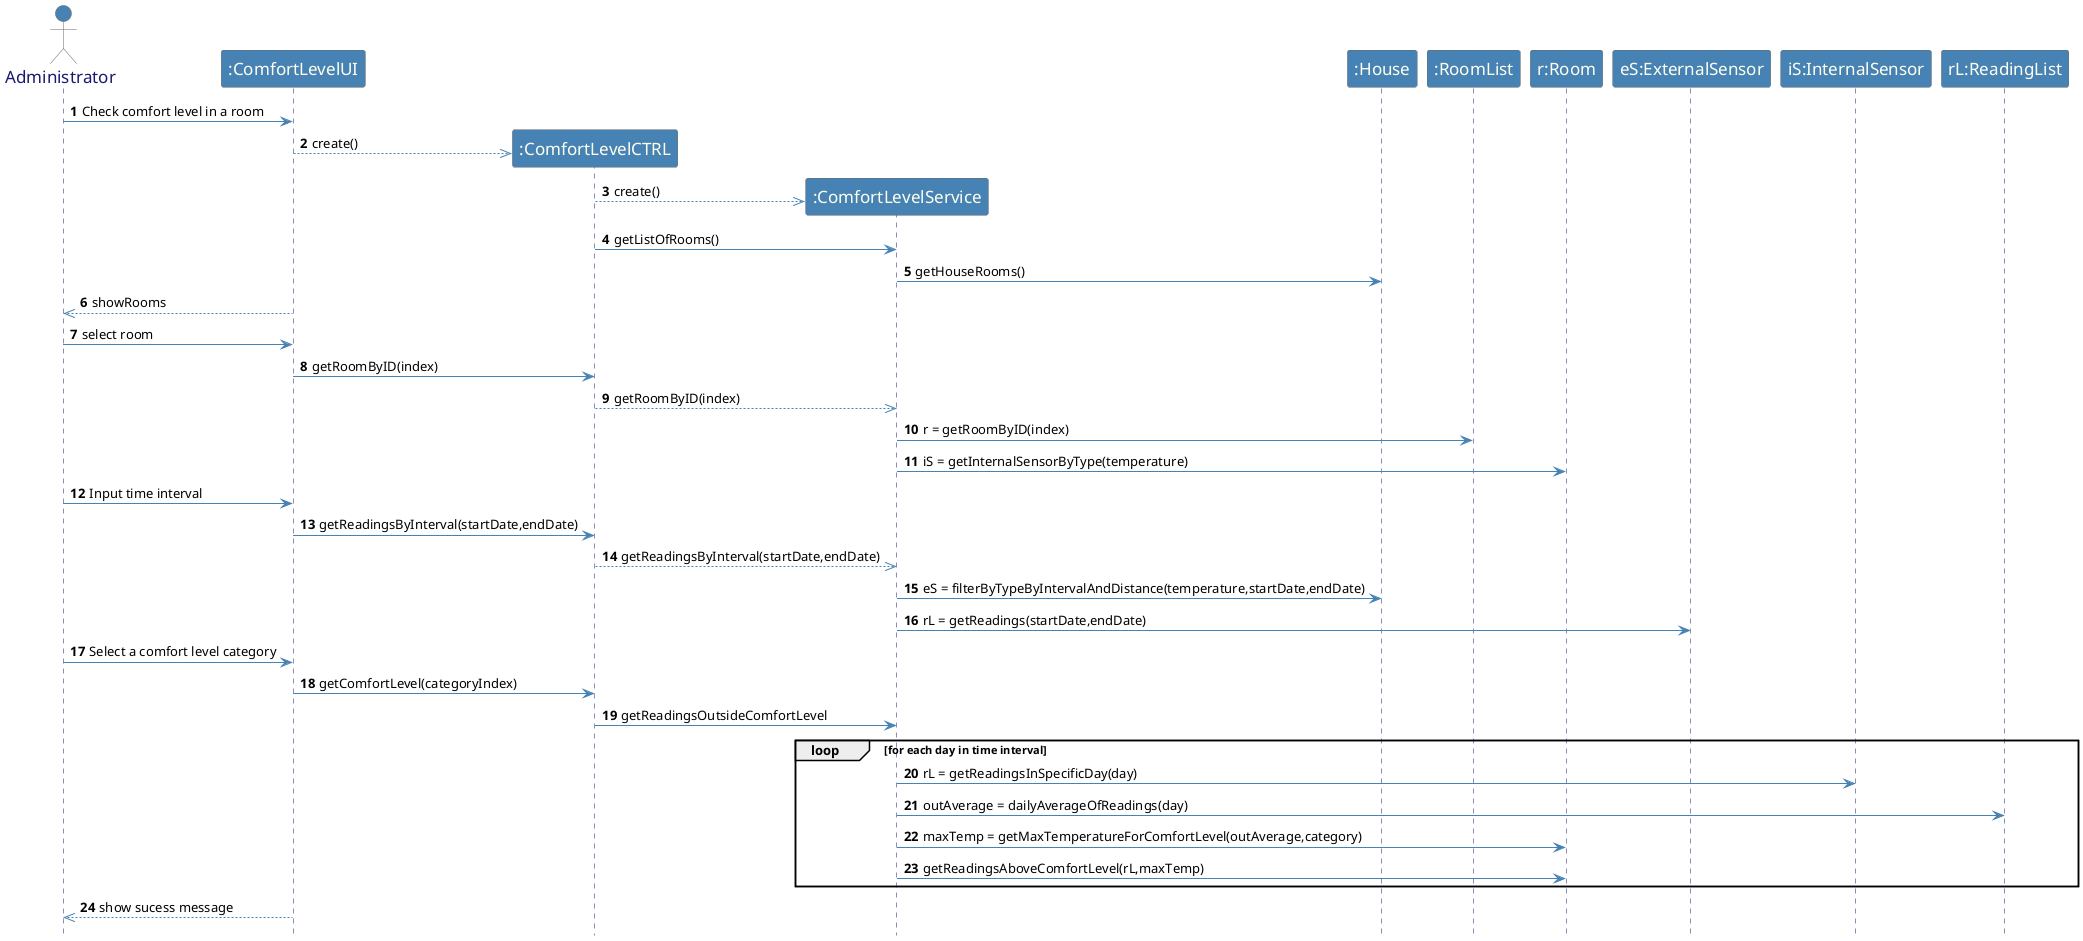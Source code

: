 @startuml

skinparam sequence {
         	ArrowColor SteelBlue
         	ActorBorderColor Dimgray
         	LifeLineBorderColor MidnightBlue
         	LifeLineBackgroundColor #A9DCDF

         	ParticipantBorderColor Dimgray
         	ParticipantBackgroundColor SteelBlue
         	ParticipantFontName Calibri Bold
         	ParticipantFontSize 17
         	ParticipantFontColor Ivory

         	ActorBackgroundColor SteelBlue
         	ActorFontColor MidnightBlue
         	ActorFontSize 17
         	ActorFontName Aapex

         }
skinparam note {
BorderColor SteelBlue
}
autonumber
hidefootbox
actor Administrator


Administrator -> ":ComfortLevelUI": Check comfort level in a room
create ":ComfortLevelCTRL"

":ComfortLevelUI" -->> ":ComfortLevelCTRL": create()

create ":ComfortLevelService"
":ComfortLevelCTRL" -->> ":ComfortLevelService": create()

":ComfortLevelCTRL" -> ":ComfortLevelService": getListOfRooms()
":ComfortLevelService" -> ":House": getHouseRooms()


":ComfortLevelUI" -->> Administrator: showRooms
Administrator -> ":ComfortLevelUI": select room
":ComfortLevelUI" -> ":ComfortLevelCTRL": getRoomByID(index)
":ComfortLevelCTRL" -->> ":ComfortLevelService": getRoomByID(index)
":ComfortLevelService" -> ":RoomList": r = getRoomByID(index)
":ComfortLevelService" -> "r:Room": iS = getInternalSensorByType(temperature)
Administrator -> ":ComfortLevelUI": Input time interval
":ComfortLevelUI" -> ":ComfortLevelCTRL": getReadingsByInterval(startDate,endDate)
":ComfortLevelCTRL" -->> ":ComfortLevelService": getReadingsByInterval(startDate,endDate)
":ComfortLevelService" -> ":House": eS = filterByTypeByIntervalAndDistance(temperature,startDate,endDate)

":ComfortLevelService" -> "eS:ExternalSensor": rL = getReadings(startDate,endDate)


Administrator -> ":ComfortLevelUI": Select a comfort level category

":ComfortLevelUI" -> ":ComfortLevelCTRL": getComfortLevel(categoryIndex)
":ComfortLevelCTRL" -> ":ComfortLevelService": getReadingsOutsideComfortLevel
loop for each day in time interval
":ComfortLevelService" -> "iS:InternalSensor": rL = getReadingsInSpecificDay(day)
":ComfortLevelService" -> "rL:ReadingList":  outAverage = dailyAverageOfReadings(day)
":ComfortLevelService" -> "r:Room": maxTemp = getMaxTemperatureForComfortLevel(outAverage,category)
":ComfortLevelService" -> "r:Room": getReadingsAboveComfortLevel(rL,maxTemp)



end

":ComfortLevelUI" -->> Administrator: show sucess message







@enduml